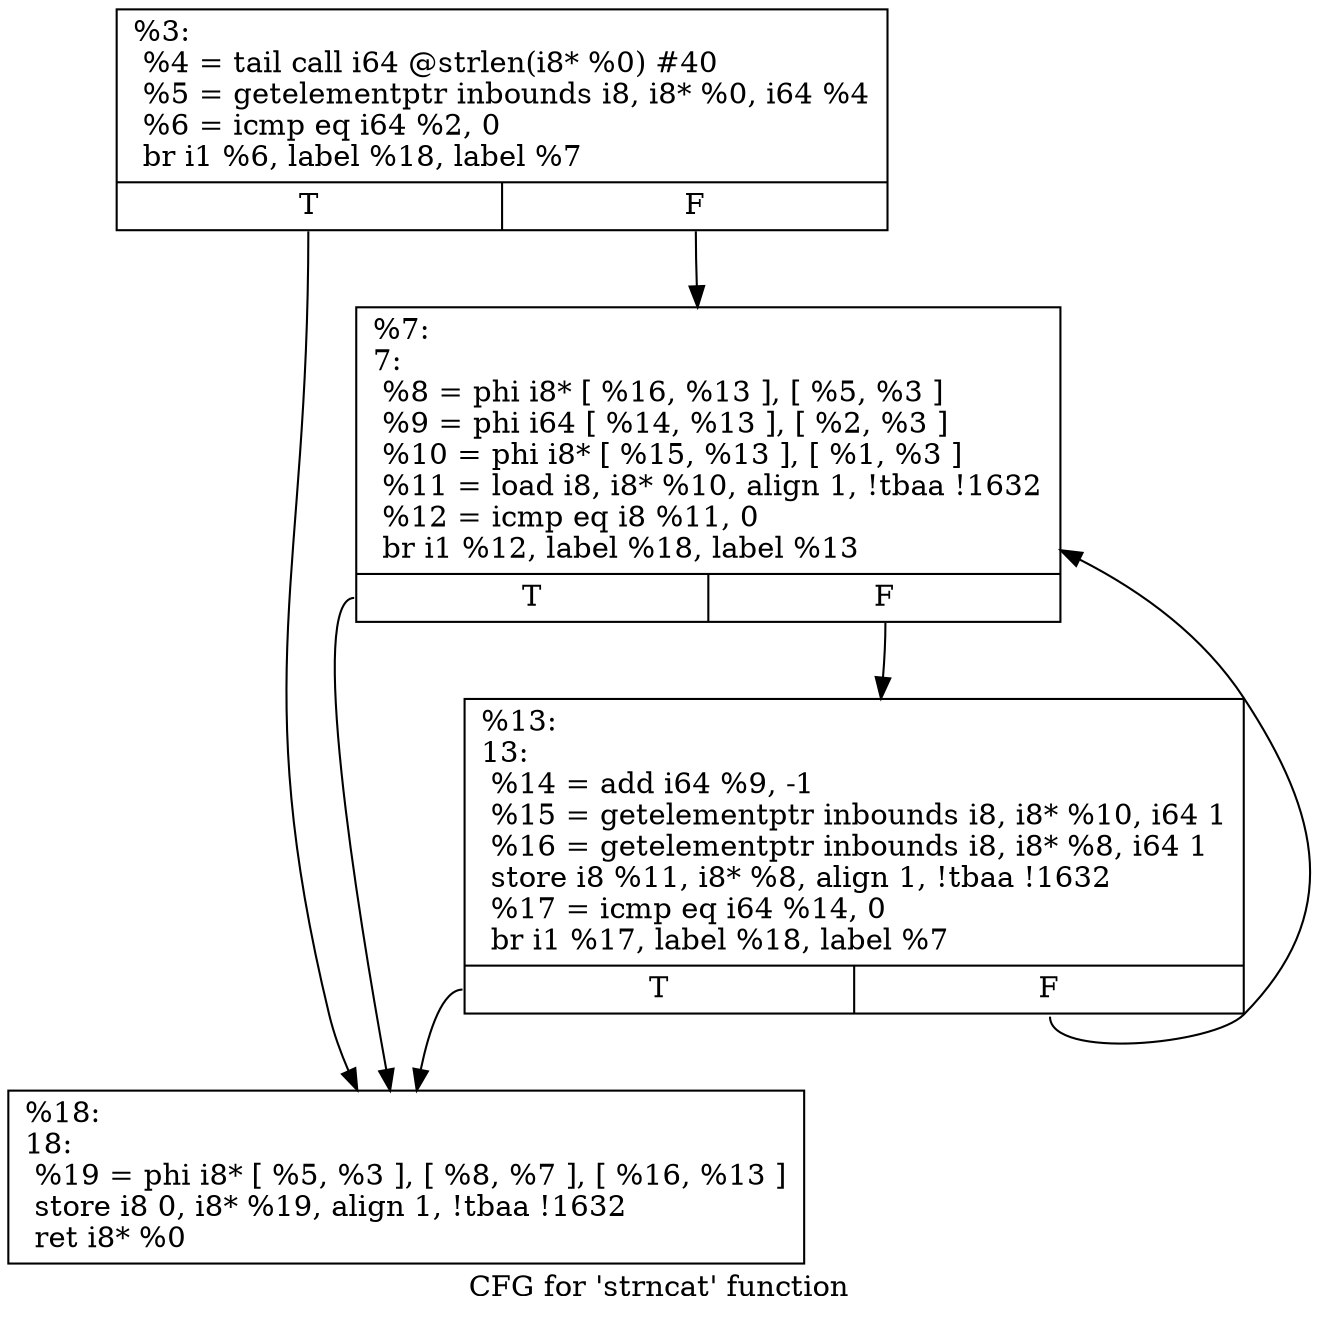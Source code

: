 digraph "CFG for 'strncat' function" {
	label="CFG for 'strncat' function";

	Node0x1befc00 [shape=record,label="{%3:\l  %4 = tail call i64 @strlen(i8* %0) #40\l  %5 = getelementptr inbounds i8, i8* %0, i64 %4\l  %6 = icmp eq i64 %2, 0\l  br i1 %6, label %18, label %7\l|{<s0>T|<s1>F}}"];
	Node0x1befc00:s0 -> Node0x1befcf0;
	Node0x1befc00:s1 -> Node0x1befc50;
	Node0x1befc50 [shape=record,label="{%7:\l7:                                                \l  %8 = phi i8* [ %16, %13 ], [ %5, %3 ]\l  %9 = phi i64 [ %14, %13 ], [ %2, %3 ]\l  %10 = phi i8* [ %15, %13 ], [ %1, %3 ]\l  %11 = load i8, i8* %10, align 1, !tbaa !1632\l  %12 = icmp eq i8 %11, 0\l  br i1 %12, label %18, label %13\l|{<s0>T|<s1>F}}"];
	Node0x1befc50:s0 -> Node0x1befcf0;
	Node0x1befc50:s1 -> Node0x1befca0;
	Node0x1befca0 [shape=record,label="{%13:\l13:                                               \l  %14 = add i64 %9, -1\l  %15 = getelementptr inbounds i8, i8* %10, i64 1\l  %16 = getelementptr inbounds i8, i8* %8, i64 1\l  store i8 %11, i8* %8, align 1, !tbaa !1632\l  %17 = icmp eq i64 %14, 0\l  br i1 %17, label %18, label %7\l|{<s0>T|<s1>F}}"];
	Node0x1befca0:s0 -> Node0x1befcf0;
	Node0x1befca0:s1 -> Node0x1befc50;
	Node0x1befcf0 [shape=record,label="{%18:\l18:                                               \l  %19 = phi i8* [ %5, %3 ], [ %8, %7 ], [ %16, %13 ]\l  store i8 0, i8* %19, align 1, !tbaa !1632\l  ret i8* %0\l}"];
}
